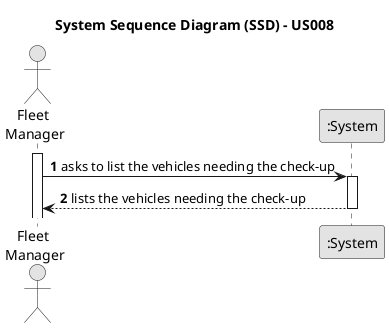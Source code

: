 @startuml
skinparam monochrome true
skinparam packageStyle rectangle
skinparam shadowing false

title System Sequence Diagram (SSD) - US008

autonumber

actor "Fleet \nManager" as Employee
participant ":System" as System

activate Employee

    Employee -> System : asks to list the vehicles needing the check-up
    activate System

    System --> Employee : lists the vehicles needing the check-up
    deactivate System

@enduml